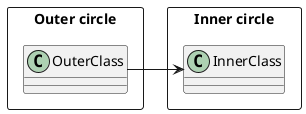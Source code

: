 @startuml

package "Outer circle" <<Rectangle>> {
    class OuterClass
}

package "Inner circle" <<Rectangle>> {
    class InnerClass

}

OuterClass -> InnerClass
@enduml

